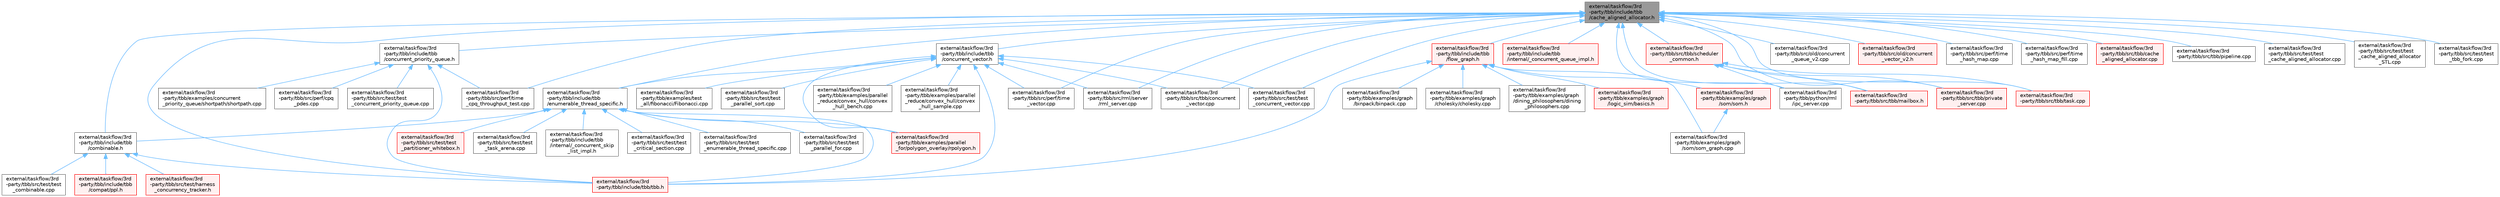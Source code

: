 digraph "external/taskflow/3rd-party/tbb/include/tbb/cache_aligned_allocator.h"
{
 // LATEX_PDF_SIZE
  bgcolor="transparent";
  edge [fontname=Helvetica,fontsize=10,labelfontname=Helvetica,labelfontsize=10];
  node [fontname=Helvetica,fontsize=10,shape=box,height=0.2,width=0.4];
  Node1 [id="Node000001",label="external/taskflow/3rd\l-party/tbb/include/tbb\l/cache_aligned_allocator.h",height=0.2,width=0.4,color="gray40", fillcolor="grey60", style="filled", fontcolor="black",tooltip=" "];
  Node1 -> Node2 [id="edge1_Node000001_Node000002",dir="back",color="steelblue1",style="solid",tooltip=" "];
  Node2 [id="Node000002",label="external/taskflow/3rd\l-party/tbb/include/tbb\l/combinable.h",height=0.2,width=0.4,color="grey40", fillcolor="white", style="filled",URL="$combinable_8h.html",tooltip=" "];
  Node2 -> Node3 [id="edge2_Node000002_Node000003",dir="back",color="steelblue1",style="solid",tooltip=" "];
  Node3 [id="Node000003",label="external/taskflow/3rd\l-party/tbb/include/tbb\l/compat/ppl.h",height=0.2,width=0.4,color="red", fillcolor="#FFF0F0", style="filled",URL="$ppl_8h.html",tooltip=" "];
  Node2 -> Node5 [id="edge3_Node000002_Node000005",dir="back",color="steelblue1",style="solid",tooltip=" "];
  Node5 [id="Node000005",label="external/taskflow/3rd\l-party/tbb/include/tbb/tbb.h",height=0.2,width=0.4,color="red", fillcolor="#FFF0F0", style="filled",URL="$tbb_8h.html",tooltip=" "];
  Node2 -> Node8 [id="edge4_Node000002_Node000008",dir="back",color="steelblue1",style="solid",tooltip=" "];
  Node8 [id="Node000008",label="external/taskflow/3rd\l-party/tbb/src/test/harness\l_concurrency_tracker.h",height=0.2,width=0.4,color="red", fillcolor="#FFF0F0", style="filled",URL="$harness__concurrency__tracker_8h.html",tooltip=" "];
  Node2 -> Node18 [id="edge5_Node000002_Node000018",dir="back",color="steelblue1",style="solid",tooltip=" "];
  Node18 [id="Node000018",label="external/taskflow/3rd\l-party/tbb/src/test/test\l_combinable.cpp",height=0.2,width=0.4,color="grey40", fillcolor="white", style="filled",URL="$test__combinable_8cpp.html",tooltip=" "];
  Node1 -> Node19 [id="edge6_Node000001_Node000019",dir="back",color="steelblue1",style="solid",tooltip=" "];
  Node19 [id="Node000019",label="external/taskflow/3rd\l-party/tbb/include/tbb\l/concurrent_priority_queue.h",height=0.2,width=0.4,color="grey40", fillcolor="white", style="filled",URL="$concurrent__priority__queue_8h.html",tooltip=" "];
  Node19 -> Node20 [id="edge7_Node000019_Node000020",dir="back",color="steelblue1",style="solid",tooltip=" "];
  Node20 [id="Node000020",label="external/taskflow/3rd\l-party/tbb/examples/concurrent\l_priority_queue/shortpath/shortpath.cpp",height=0.2,width=0.4,color="grey40", fillcolor="white", style="filled",URL="$shortpath_8cpp.html",tooltip=" "];
  Node19 -> Node5 [id="edge8_Node000019_Node000005",dir="back",color="steelblue1",style="solid",tooltip=" "];
  Node19 -> Node21 [id="edge9_Node000019_Node000021",dir="back",color="steelblue1",style="solid",tooltip=" "];
  Node21 [id="Node000021",label="external/taskflow/3rd\l-party/tbb/src/perf/cpq\l_pdes.cpp",height=0.2,width=0.4,color="grey40", fillcolor="white", style="filled",URL="$cpq__pdes_8cpp.html",tooltip=" "];
  Node19 -> Node22 [id="edge10_Node000019_Node000022",dir="back",color="steelblue1",style="solid",tooltip=" "];
  Node22 [id="Node000022",label="external/taskflow/3rd\l-party/tbb/src/perf/time\l_cpq_throughput_test.cpp",height=0.2,width=0.4,color="grey40", fillcolor="white", style="filled",URL="$time__cpq__throughput__test_8cpp.html",tooltip=" "];
  Node19 -> Node23 [id="edge11_Node000019_Node000023",dir="back",color="steelblue1",style="solid",tooltip=" "];
  Node23 [id="Node000023",label="external/taskflow/3rd\l-party/tbb/src/test/test\l_concurrent_priority_queue.cpp",height=0.2,width=0.4,color="grey40", fillcolor="white", style="filled",URL="$test__concurrent__priority__queue_8cpp.html",tooltip=" "];
  Node1 -> Node24 [id="edge12_Node000001_Node000024",dir="back",color="steelblue1",style="solid",tooltip=" "];
  Node24 [id="Node000024",label="external/taskflow/3rd\l-party/tbb/include/tbb\l/concurrent_vector.h",height=0.2,width=0.4,color="grey40", fillcolor="white", style="filled",URL="$concurrent__vector_8h.html",tooltip=" "];
  Node24 -> Node25 [id="edge13_Node000024_Node000025",dir="back",color="steelblue1",style="solid",tooltip=" "];
  Node25 [id="Node000025",label="external/taskflow/3rd\l-party/tbb/examples/parallel\l_for/polygon_overlay/rpolygon.h",height=0.2,width=0.4,color="red", fillcolor="#FFF0F0", style="filled",URL="$rpolygon_8h.html",tooltip=" "];
  Node24 -> Node30 [id="edge14_Node000024_Node000030",dir="back",color="steelblue1",style="solid",tooltip=" "];
  Node30 [id="Node000030",label="external/taskflow/3rd\l-party/tbb/examples/parallel\l_reduce/convex_hull/convex\l_hull_bench.cpp",height=0.2,width=0.4,color="grey40", fillcolor="white", style="filled",URL="$convex__hull__bench_8cpp.html",tooltip=" "];
  Node24 -> Node31 [id="edge15_Node000024_Node000031",dir="back",color="steelblue1",style="solid",tooltip=" "];
  Node31 [id="Node000031",label="external/taskflow/3rd\l-party/tbb/examples/parallel\l_reduce/convex_hull/convex\l_hull_sample.cpp",height=0.2,width=0.4,color="grey40", fillcolor="white", style="filled",URL="$convex__hull__sample_8cpp.html",tooltip=" "];
  Node24 -> Node32 [id="edge16_Node000024_Node000032",dir="back",color="steelblue1",style="solid",tooltip=" "];
  Node32 [id="Node000032",label="external/taskflow/3rd\l-party/tbb/examples/test\l_all/fibonacci/Fibonacci.cpp",height=0.2,width=0.4,color="grey40", fillcolor="white", style="filled",URL="$3rd-party_2tbb_2examples_2test__all_2fibonacci_2_fibonacci_8cpp.html",tooltip=" "];
  Node24 -> Node33 [id="edge17_Node000024_Node000033",dir="back",color="steelblue1",style="solid",tooltip=" "];
  Node33 [id="Node000033",label="external/taskflow/3rd\l-party/tbb/include/tbb\l/enumerable_thread_specific.h",height=0.2,width=0.4,color="grey40", fillcolor="white", style="filled",URL="$enumerable__thread__specific_8h.html",tooltip=" "];
  Node33 -> Node25 [id="edge18_Node000033_Node000025",dir="back",color="steelblue1",style="solid",tooltip=" "];
  Node33 -> Node2 [id="edge19_Node000033_Node000002",dir="back",color="steelblue1",style="solid",tooltip=" "];
  Node33 -> Node34 [id="edge20_Node000033_Node000034",dir="back",color="steelblue1",style="solid",tooltip=" "];
  Node34 [id="Node000034",label="external/taskflow/3rd\l-party/tbb/include/tbb\l/internal/_concurrent_skip\l_list_impl.h",height=0.2,width=0.4,color="grey40", fillcolor="white", style="filled",URL="$__concurrent__skip__list__impl_8h.html",tooltip=" "];
  Node33 -> Node5 [id="edge21_Node000033_Node000005",dir="back",color="steelblue1",style="solid",tooltip=" "];
  Node33 -> Node35 [id="edge22_Node000033_Node000035",dir="back",color="steelblue1",style="solid",tooltip=" "];
  Node35 [id="Node000035",label="external/taskflow/3rd\l-party/tbb/src/test/test\l_critical_section.cpp",height=0.2,width=0.4,color="grey40", fillcolor="white", style="filled",URL="$test__critical__section_8cpp.html",tooltip=" "];
  Node33 -> Node36 [id="edge23_Node000033_Node000036",dir="back",color="steelblue1",style="solid",tooltip=" "];
  Node36 [id="Node000036",label="external/taskflow/3rd\l-party/tbb/src/test/test\l_enumerable_thread_specific.cpp",height=0.2,width=0.4,color="grey40", fillcolor="white", style="filled",URL="$test__enumerable__thread__specific_8cpp.html",tooltip=" "];
  Node33 -> Node37 [id="edge24_Node000033_Node000037",dir="back",color="steelblue1",style="solid",tooltip=" "];
  Node37 [id="Node000037",label="external/taskflow/3rd\l-party/tbb/src/test/test\l_parallel_for.cpp",height=0.2,width=0.4,color="grey40", fillcolor="white", style="filled",URL="$test__parallel__for_8cpp.html",tooltip=" "];
  Node33 -> Node38 [id="edge25_Node000033_Node000038",dir="back",color="steelblue1",style="solid",tooltip=" "];
  Node38 [id="Node000038",label="external/taskflow/3rd\l-party/tbb/src/test/test\l_partitioner_whitebox.h",height=0.2,width=0.4,color="red", fillcolor="#FFF0F0", style="filled",URL="$test__partitioner__whitebox_8h.html",tooltip=" "];
  Node33 -> Node40 [id="edge26_Node000033_Node000040",dir="back",color="steelblue1",style="solid",tooltip=" "];
  Node40 [id="Node000040",label="external/taskflow/3rd\l-party/tbb/src/test/test\l_task_arena.cpp",height=0.2,width=0.4,color="grey40", fillcolor="white", style="filled",URL="$test__task__arena_8cpp.html",tooltip=" "];
  Node24 -> Node5 [id="edge27_Node000024_Node000005",dir="back",color="steelblue1",style="solid",tooltip=" "];
  Node24 -> Node41 [id="edge28_Node000024_Node000041",dir="back",color="steelblue1",style="solid",tooltip=" "];
  Node41 [id="Node000041",label="external/taskflow/3rd\l-party/tbb/src/perf/time\l_vector.cpp",height=0.2,width=0.4,color="grey40", fillcolor="white", style="filled",URL="$time__vector_8cpp.html",tooltip=" "];
  Node24 -> Node42 [id="edge29_Node000024_Node000042",dir="back",color="steelblue1",style="solid",tooltip=" "];
  Node42 [id="Node000042",label="external/taskflow/3rd\l-party/tbb/src/rml/server\l/rml_server.cpp",height=0.2,width=0.4,color="grey40", fillcolor="white", style="filled",URL="$rml__server_8cpp.html",tooltip=" "];
  Node24 -> Node43 [id="edge30_Node000024_Node000043",dir="back",color="steelblue1",style="solid",tooltip=" "];
  Node43 [id="Node000043",label="external/taskflow/3rd\l-party/tbb/src/tbb/concurrent\l_vector.cpp",height=0.2,width=0.4,color="grey40", fillcolor="white", style="filled",URL="$concurrent__vector_8cpp.html",tooltip=" "];
  Node24 -> Node44 [id="edge31_Node000024_Node000044",dir="back",color="steelblue1",style="solid",tooltip=" "];
  Node44 [id="Node000044",label="external/taskflow/3rd\l-party/tbb/src/test/test\l_concurrent_vector.cpp",height=0.2,width=0.4,color="grey40", fillcolor="white", style="filled",URL="$test__concurrent__vector_8cpp.html",tooltip=" "];
  Node24 -> Node45 [id="edge32_Node000024_Node000045",dir="back",color="steelblue1",style="solid",tooltip=" "];
  Node45 [id="Node000045",label="external/taskflow/3rd\l-party/tbb/src/test/test\l_parallel_sort.cpp",height=0.2,width=0.4,color="grey40", fillcolor="white", style="filled",URL="$test__parallel__sort_8cpp.html",tooltip=" "];
  Node1 -> Node33 [id="edge33_Node000001_Node000033",dir="back",color="steelblue1",style="solid",tooltip=" "];
  Node1 -> Node46 [id="edge34_Node000001_Node000046",dir="back",color="steelblue1",style="solid",tooltip=" "];
  Node46 [id="Node000046",label="external/taskflow/3rd\l-party/tbb/include/tbb\l/flow_graph.h",height=0.2,width=0.4,color="red", fillcolor="#FFF0F0", style="filled",URL="$flow__graph_8h.html",tooltip="The graph related classes and functions"];
  Node46 -> Node47 [id="edge35_Node000046_Node000047",dir="back",color="steelblue1",style="solid",tooltip=" "];
  Node47 [id="Node000047",label="external/taskflow/3rd\l-party/tbb/examples/graph\l/binpack/binpack.cpp",height=0.2,width=0.4,color="grey40", fillcolor="white", style="filled",URL="$binpack_8cpp.html",tooltip=" "];
  Node46 -> Node48 [id="edge36_Node000046_Node000048",dir="back",color="steelblue1",style="solid",tooltip=" "];
  Node48 [id="Node000048",label="external/taskflow/3rd\l-party/tbb/examples/graph\l/cholesky/cholesky.cpp",height=0.2,width=0.4,color="grey40", fillcolor="white", style="filled",URL="$tbb_2examples_2graph_2cholesky_2cholesky_8cpp.html",tooltip=" "];
  Node46 -> Node49 [id="edge37_Node000046_Node000049",dir="back",color="steelblue1",style="solid",tooltip=" "];
  Node49 [id="Node000049",label="external/taskflow/3rd\l-party/tbb/examples/graph\l/dining_philosophers/dining\l_philosophers.cpp",height=0.2,width=0.4,color="grey40", fillcolor="white", style="filled",URL="$dining__philosophers_8cpp.html",tooltip=" "];
  Node46 -> Node50 [id="edge38_Node000046_Node000050",dir="back",color="steelblue1",style="solid",tooltip=" "];
  Node50 [id="Node000050",label="external/taskflow/3rd\l-party/tbb/examples/graph\l/logic_sim/basics.h",height=0.2,width=0.4,color="red", fillcolor="#FFF0F0", style="filled",URL="$basics_8h.html",tooltip=" "];
  Node46 -> Node55 [id="edge39_Node000046_Node000055",dir="back",color="steelblue1",style="solid",tooltip=" "];
  Node55 [id="Node000055",label="external/taskflow/3rd\l-party/tbb/examples/graph\l/som/som.h",height=0.2,width=0.4,color="red", fillcolor="#FFF0F0", style="filled",URL="$som_8h.html",tooltip=" "];
  Node55 -> Node57 [id="edge40_Node000055_Node000057",dir="back",color="steelblue1",style="solid",tooltip=" "];
  Node57 [id="Node000057",label="external/taskflow/3rd\l-party/tbb/examples/graph\l/som/som_graph.cpp",height=0.2,width=0.4,color="grey40", fillcolor="white", style="filled",URL="$som__graph_8cpp.html",tooltip=" "];
  Node46 -> Node57 [id="edge41_Node000046_Node000057",dir="back",color="steelblue1",style="solid",tooltip=" "];
  Node46 -> Node5 [id="edge42_Node000046_Node000005",dir="back",color="steelblue1",style="solid",tooltip=" "];
  Node1 -> Node93 [id="edge43_Node000001_Node000093",dir="back",color="steelblue1",style="solid",tooltip=" "];
  Node93 [id="Node000093",label="external/taskflow/3rd\l-party/tbb/include/tbb\l/internal/_concurrent_queue_impl.h",height=0.2,width=0.4,color="red", fillcolor="#FFF0F0", style="filled",URL="$__concurrent__queue__impl_8h.html",tooltip=" "];
  Node1 -> Node5 [id="edge44_Node000001_Node000005",dir="back",color="steelblue1",style="solid",tooltip=" "];
  Node1 -> Node98 [id="edge45_Node000001_Node000098",dir="back",color="steelblue1",style="solid",tooltip=" "];
  Node98 [id="Node000098",label="external/taskflow/3rd\l-party/tbb/python/rml\l/ipc_server.cpp",height=0.2,width=0.4,color="grey40", fillcolor="white", style="filled",URL="$ipc__server_8cpp.html",tooltip=" "];
  Node1 -> Node99 [id="edge46_Node000001_Node000099",dir="back",color="steelblue1",style="solid",tooltip=" "];
  Node99 [id="Node000099",label="external/taskflow/3rd\l-party/tbb/src/old/concurrent\l_queue_v2.cpp",height=0.2,width=0.4,color="grey40", fillcolor="white", style="filled",URL="$concurrent__queue__v2_8cpp.html",tooltip=" "];
  Node1 -> Node100 [id="edge47_Node000001_Node000100",dir="back",color="steelblue1",style="solid",tooltip=" "];
  Node100 [id="Node000100",label="external/taskflow/3rd\l-party/tbb/src/old/concurrent\l_vector_v2.h",height=0.2,width=0.4,color="red", fillcolor="#FFF0F0", style="filled",URL="$concurrent__vector__v2_8h.html",tooltip=" "];
  Node1 -> Node22 [id="edge48_Node000001_Node000022",dir="back",color="steelblue1",style="solid",tooltip=" "];
  Node1 -> Node103 [id="edge49_Node000001_Node000103",dir="back",color="steelblue1",style="solid",tooltip=" "];
  Node103 [id="Node000103",label="external/taskflow/3rd\l-party/tbb/src/perf/time\l_hash_map.cpp",height=0.2,width=0.4,color="grey40", fillcolor="white", style="filled",URL="$time__hash__map_8cpp.html",tooltip=" "];
  Node1 -> Node104 [id="edge50_Node000001_Node000104",dir="back",color="steelblue1",style="solid",tooltip=" "];
  Node104 [id="Node000104",label="external/taskflow/3rd\l-party/tbb/src/perf/time\l_hash_map_fill.cpp",height=0.2,width=0.4,color="grey40", fillcolor="white", style="filled",URL="$time__hash__map__fill_8cpp.html",tooltip=" "];
  Node1 -> Node41 [id="edge51_Node000001_Node000041",dir="back",color="steelblue1",style="solid",tooltip=" "];
  Node1 -> Node42 [id="edge52_Node000001_Node000042",dir="back",color="steelblue1",style="solid",tooltip=" "];
  Node1 -> Node105 [id="edge53_Node000001_Node000105",dir="back",color="steelblue1",style="solid",tooltip=" "];
  Node105 [id="Node000105",label="external/taskflow/3rd\l-party/tbb/src/tbb/cache\l_aligned_allocator.cpp",height=0.2,width=0.4,color="red", fillcolor="#FFF0F0", style="filled",URL="$cache__aligned__allocator_8cpp.html",tooltip=" "];
  Node1 -> Node43 [id="edge54_Node000001_Node000043",dir="back",color="steelblue1",style="solid",tooltip=" "];
  Node1 -> Node111 [id="edge55_Node000001_Node000111",dir="back",color="steelblue1",style="solid",tooltip=" "];
  Node111 [id="Node000111",label="external/taskflow/3rd\l-party/tbb/src/tbb/mailbox.h",height=0.2,width=0.4,color="red", fillcolor="#FFF0F0", style="filled",URL="$mailbox_8h.html",tooltip=" "];
  Node1 -> Node122 [id="edge56_Node000001_Node000122",dir="back",color="steelblue1",style="solid",tooltip=" "];
  Node122 [id="Node000122",label="external/taskflow/3rd\l-party/tbb/src/tbb/pipeline.cpp",height=0.2,width=0.4,color="grey40", fillcolor="white", style="filled",URL="$3rd-party_2tbb_2src_2tbb_2pipeline_8cpp.html",tooltip=" "];
  Node1 -> Node123 [id="edge57_Node000001_Node000123",dir="back",color="steelblue1",style="solid",tooltip=" "];
  Node123 [id="Node000123",label="external/taskflow/3rd\l-party/tbb/src/tbb/private\l_server.cpp",height=0.2,width=0.4,color="red", fillcolor="#FFF0F0", style="filled",URL="$private__server_8cpp.html",tooltip=" "];
  Node1 -> Node124 [id="edge58_Node000001_Node000124",dir="back",color="steelblue1",style="solid",tooltip=" "];
  Node124 [id="Node000124",label="external/taskflow/3rd\l-party/tbb/src/tbb/scheduler\l_common.h",height=0.2,width=0.4,color="red", fillcolor="#FFF0F0", style="filled",URL="$scheduler__common_8h.html",tooltip=" "];
  Node124 -> Node98 [id="edge59_Node000124_Node000098",dir="back",color="steelblue1",style="solid",tooltip=" "];
  Node124 -> Node111 [id="edge60_Node000124_Node000111",dir="back",color="steelblue1",style="solid",tooltip=" "];
  Node124 -> Node123 [id="edge61_Node000124_Node000123",dir="back",color="steelblue1",style="solid",tooltip=" "];
  Node124 -> Node120 [id="edge62_Node000124_Node000120",dir="back",color="steelblue1",style="solid",tooltip=" "];
  Node120 [id="Node000120",label="external/taskflow/3rd\l-party/tbb/src/tbb/task.cpp",height=0.2,width=0.4,color="red", fillcolor="#FFF0F0", style="filled",URL="$task_8cpp.html",tooltip=" "];
  Node1 -> Node120 [id="edge63_Node000001_Node000120",dir="back",color="steelblue1",style="solid",tooltip=" "];
  Node1 -> Node129 [id="edge64_Node000001_Node000129",dir="back",color="steelblue1",style="solid",tooltip=" "];
  Node129 [id="Node000129",label="external/taskflow/3rd\l-party/tbb/src/test/test\l_cache_aligned_allocator.cpp",height=0.2,width=0.4,color="grey40", fillcolor="white", style="filled",URL="$test__cache__aligned__allocator_8cpp.html",tooltip=" "];
  Node1 -> Node130 [id="edge65_Node000001_Node000130",dir="back",color="steelblue1",style="solid",tooltip=" "];
  Node130 [id="Node000130",label="external/taskflow/3rd\l-party/tbb/src/test/test\l_cache_aligned_allocator\l_STL.cpp",height=0.2,width=0.4,color="grey40", fillcolor="white", style="filled",URL="$test__cache__aligned__allocator___s_t_l_8cpp.html",tooltip=" "];
  Node1 -> Node44 [id="edge66_Node000001_Node000044",dir="back",color="steelblue1",style="solid",tooltip=" "];
  Node1 -> Node131 [id="edge67_Node000001_Node000131",dir="back",color="steelblue1",style="solid",tooltip=" "];
  Node131 [id="Node000131",label="external/taskflow/3rd\l-party/tbb/src/test/test\l_tbb_fork.cpp",height=0.2,width=0.4,color="grey40", fillcolor="white", style="filled",URL="$test__tbb__fork_8cpp.html",tooltip=" "];
}
